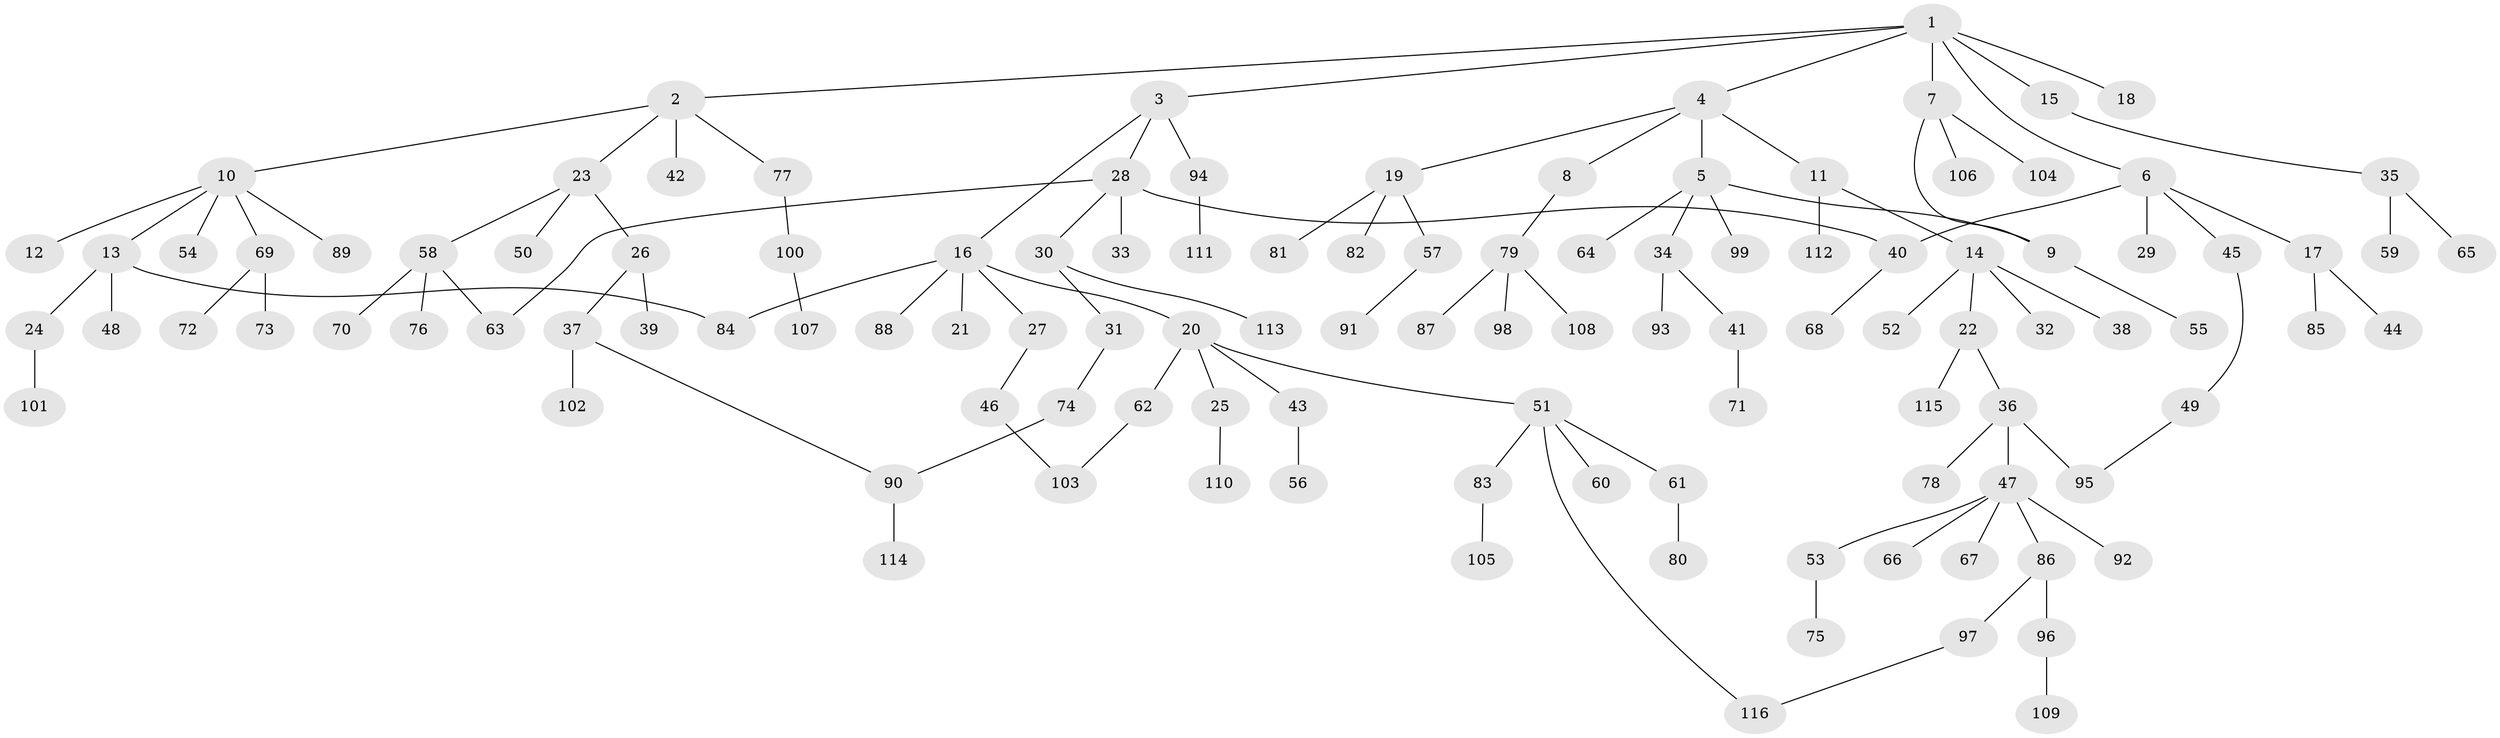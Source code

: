 // Generated by graph-tools (version 1.1) at 2025/49/03/09/25 03:49:23]
// undirected, 116 vertices, 123 edges
graph export_dot {
graph [start="1"]
  node [color=gray90,style=filled];
  1;
  2;
  3;
  4;
  5;
  6;
  7;
  8;
  9;
  10;
  11;
  12;
  13;
  14;
  15;
  16;
  17;
  18;
  19;
  20;
  21;
  22;
  23;
  24;
  25;
  26;
  27;
  28;
  29;
  30;
  31;
  32;
  33;
  34;
  35;
  36;
  37;
  38;
  39;
  40;
  41;
  42;
  43;
  44;
  45;
  46;
  47;
  48;
  49;
  50;
  51;
  52;
  53;
  54;
  55;
  56;
  57;
  58;
  59;
  60;
  61;
  62;
  63;
  64;
  65;
  66;
  67;
  68;
  69;
  70;
  71;
  72;
  73;
  74;
  75;
  76;
  77;
  78;
  79;
  80;
  81;
  82;
  83;
  84;
  85;
  86;
  87;
  88;
  89;
  90;
  91;
  92;
  93;
  94;
  95;
  96;
  97;
  98;
  99;
  100;
  101;
  102;
  103;
  104;
  105;
  106;
  107;
  108;
  109;
  110;
  111;
  112;
  113;
  114;
  115;
  116;
  1 -- 2;
  1 -- 3;
  1 -- 4;
  1 -- 6;
  1 -- 7;
  1 -- 15;
  1 -- 18;
  2 -- 10;
  2 -- 23;
  2 -- 42;
  2 -- 77;
  3 -- 16;
  3 -- 28;
  3 -- 94;
  4 -- 5;
  4 -- 8;
  4 -- 11;
  4 -- 19;
  5 -- 34;
  5 -- 64;
  5 -- 99;
  5 -- 9;
  6 -- 17;
  6 -- 29;
  6 -- 45;
  6 -- 40;
  7 -- 9;
  7 -- 104;
  7 -- 106;
  8 -- 79;
  9 -- 55;
  10 -- 12;
  10 -- 13;
  10 -- 54;
  10 -- 69;
  10 -- 89;
  11 -- 14;
  11 -- 112;
  13 -- 24;
  13 -- 48;
  13 -- 84;
  14 -- 22;
  14 -- 32;
  14 -- 38;
  14 -- 52;
  15 -- 35;
  16 -- 20;
  16 -- 21;
  16 -- 27;
  16 -- 88;
  16 -- 84;
  17 -- 44;
  17 -- 85;
  19 -- 57;
  19 -- 81;
  19 -- 82;
  20 -- 25;
  20 -- 43;
  20 -- 51;
  20 -- 62;
  22 -- 36;
  22 -- 115;
  23 -- 26;
  23 -- 50;
  23 -- 58;
  24 -- 101;
  25 -- 110;
  26 -- 37;
  26 -- 39;
  27 -- 46;
  28 -- 30;
  28 -- 33;
  28 -- 40;
  28 -- 63;
  30 -- 31;
  30 -- 113;
  31 -- 74;
  34 -- 41;
  34 -- 93;
  35 -- 59;
  35 -- 65;
  36 -- 47;
  36 -- 78;
  36 -- 95;
  37 -- 102;
  37 -- 90;
  40 -- 68;
  41 -- 71;
  43 -- 56;
  45 -- 49;
  46 -- 103;
  47 -- 53;
  47 -- 66;
  47 -- 67;
  47 -- 86;
  47 -- 92;
  49 -- 95;
  51 -- 60;
  51 -- 61;
  51 -- 83;
  51 -- 116;
  53 -- 75;
  57 -- 91;
  58 -- 70;
  58 -- 76;
  58 -- 63;
  61 -- 80;
  62 -- 103;
  69 -- 72;
  69 -- 73;
  74 -- 90;
  77 -- 100;
  79 -- 87;
  79 -- 98;
  79 -- 108;
  83 -- 105;
  86 -- 96;
  86 -- 97;
  90 -- 114;
  94 -- 111;
  96 -- 109;
  97 -- 116;
  100 -- 107;
}
